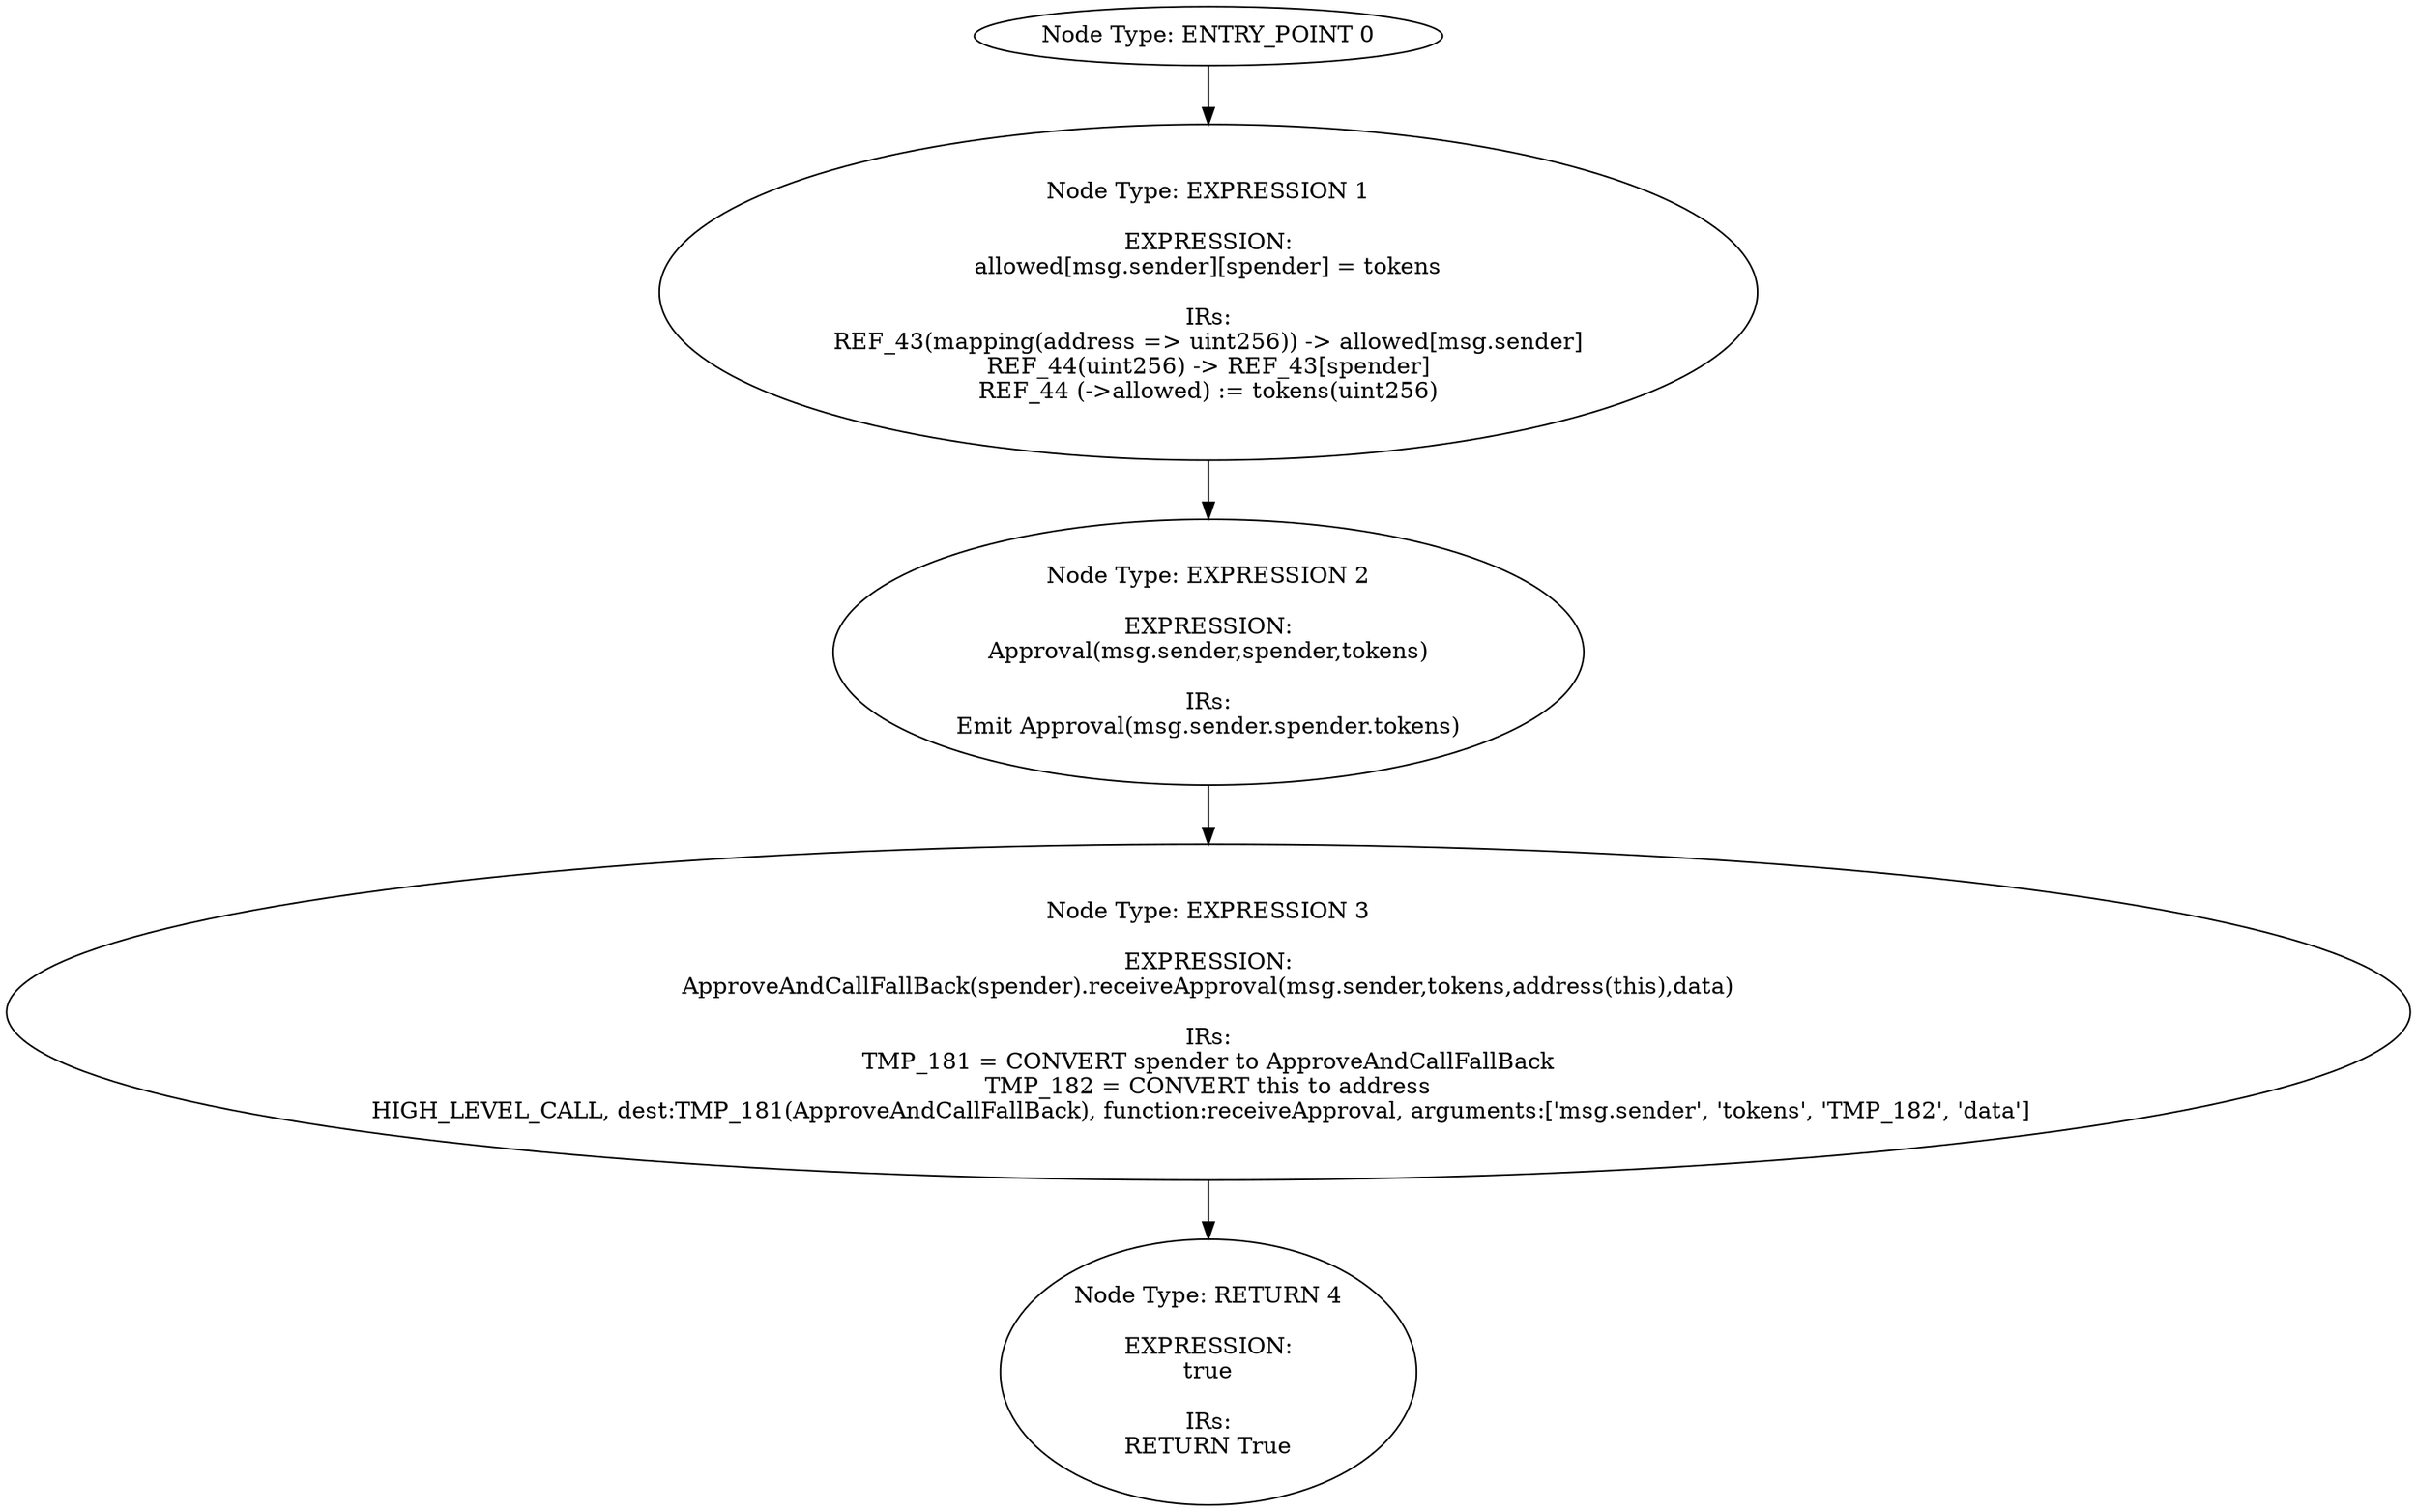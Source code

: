 digraph{
0[label="Node Type: ENTRY_POINT 0
"];
0->1;
1[label="Node Type: EXPRESSION 1

EXPRESSION:
allowed[msg.sender][spender] = tokens

IRs:
REF_43(mapping(address => uint256)) -> allowed[msg.sender]
REF_44(uint256) -> REF_43[spender]
REF_44 (->allowed) := tokens(uint256)"];
1->2;
2[label="Node Type: EXPRESSION 2

EXPRESSION:
Approval(msg.sender,spender,tokens)

IRs:
Emit Approval(msg.sender.spender.tokens)"];
2->3;
3[label="Node Type: EXPRESSION 3

EXPRESSION:
ApproveAndCallFallBack(spender).receiveApproval(msg.sender,tokens,address(this),data)

IRs:
TMP_181 = CONVERT spender to ApproveAndCallFallBack
TMP_182 = CONVERT this to address
HIGH_LEVEL_CALL, dest:TMP_181(ApproveAndCallFallBack), function:receiveApproval, arguments:['msg.sender', 'tokens', 'TMP_182', 'data']  "];
3->4;
4[label="Node Type: RETURN 4

EXPRESSION:
true

IRs:
RETURN True"];
}
